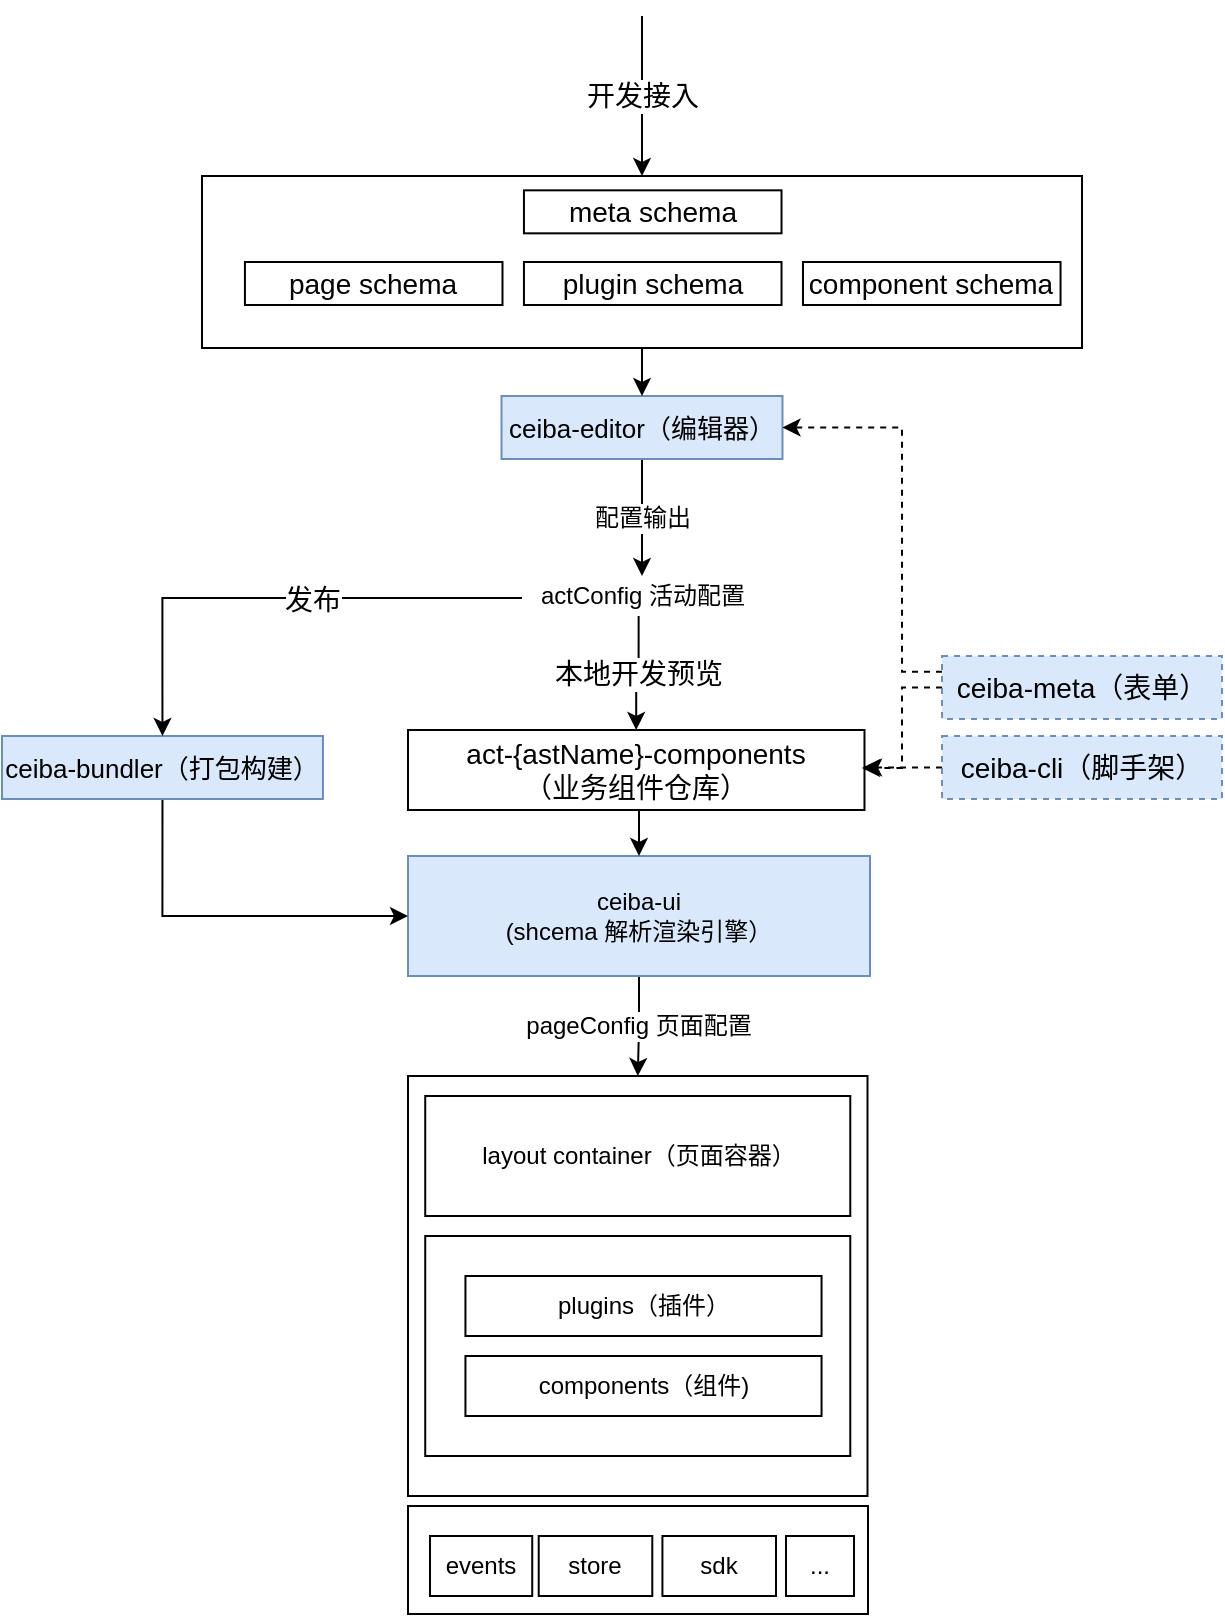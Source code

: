 <mxfile version="17.1.3" type="github">
  <diagram id="z3hTARYgiJ6AeHTWH3oq" name="Page-1">
    <mxGraphModel dx="942" dy="1783" grid="1" gridSize="10" guides="1" tooltips="1" connect="1" arrows="1" fold="1" page="1" pageScale="1" pageWidth="827" pageHeight="1169" math="0" shadow="0">
      <root>
        <mxCell id="0" />
        <mxCell id="1" parent="0" />
        <mxCell id="8SWkOzDCQGqLv8w6gFwN-64" value="" style="rounded=0;whiteSpace=wrap;html=1;fontSize=14;" vertex="1" parent="1">
          <mxGeometry x="273" y="555" width="230" height="54" as="geometry" />
        </mxCell>
        <mxCell id="8SWkOzDCQGqLv8w6gFwN-65" value="pageConfig 页面配置" style="edgeStyle=orthogonalEdgeStyle;rounded=0;orthogonalLoop=1;jettySize=auto;html=1;exitX=0.5;exitY=1;exitDx=0;exitDy=0;fontSize=12;" edge="1" parent="1" source="8SWkOzDCQGqLv8w6gFwN-1" target="8SWkOzDCQGqLv8w6gFwN-4">
          <mxGeometry relative="1" as="geometry" />
        </mxCell>
        <mxCell id="8SWkOzDCQGqLv8w6gFwN-1" value="ceiba-ui&lt;br&gt;(shcema 解析渲染引擎）" style="rounded=0;whiteSpace=wrap;html=1;fillColor=#dae8fc;strokeColor=#6c8ebf;" vertex="1" parent="1">
          <mxGeometry x="273" y="230" width="231" height="60" as="geometry" />
        </mxCell>
        <mxCell id="8SWkOzDCQGqLv8w6gFwN-31" value="" style="group" vertex="1" connectable="0" parent="1">
          <mxGeometry x="150" y="-90" width="480" height="231.5" as="geometry" />
        </mxCell>
        <mxCell id="8SWkOzDCQGqLv8w6gFwN-67" value="配置输出" style="edgeStyle=orthogonalEdgeStyle;rounded=0;orthogonalLoop=1;jettySize=auto;html=1;exitX=0.5;exitY=1;exitDx=0;exitDy=0;entryX=0.5;entryY=0;entryDx=0;entryDy=0;fontSize=12;" edge="1" parent="8SWkOzDCQGqLv8w6gFwN-31" source="8SWkOzDCQGqLv8w6gFwN-20">
          <mxGeometry relative="1" as="geometry">
            <mxPoint x="240" y="180" as="targetPoint" />
          </mxGeometry>
        </mxCell>
        <mxCell id="8SWkOzDCQGqLv8w6gFwN-20" value="ceiba-editor（编辑器）" style="rounded=0;whiteSpace=wrap;html=1;fontSize=13;fillColor=#dae8fc;strokeColor=#6c8ebf;" vertex="1" parent="8SWkOzDCQGqLv8w6gFwN-31">
          <mxGeometry x="169.756" y="90" width="140.488" height="31.5" as="geometry" />
        </mxCell>
        <mxCell id="8SWkOzDCQGqLv8w6gFwN-36" value="开发接入" style="endArrow=classic;html=1;rounded=0;fontSize=14;entryX=0.5;entryY=0;entryDx=0;entryDy=0;" edge="1" parent="1" target="8SWkOzDCQGqLv8w6gFwN-29">
          <mxGeometry width="50" height="50" relative="1" as="geometry">
            <mxPoint x="390" y="-190" as="sourcePoint" />
            <mxPoint x="410" y="-270" as="targetPoint" />
            <mxPoint as="offset" />
          </mxGeometry>
        </mxCell>
        <mxCell id="8SWkOzDCQGqLv8w6gFwN-51" style="edgeStyle=orthogonalEdgeStyle;rounded=0;orthogonalLoop=1;jettySize=auto;html=1;exitX=0.5;exitY=1;exitDx=0;exitDy=0;entryX=0.5;entryY=0;entryDx=0;entryDy=0;fontSize=14;" edge="1" parent="1" source="8SWkOzDCQGqLv8w6gFwN-39" target="8SWkOzDCQGqLv8w6gFwN-1">
          <mxGeometry relative="1" as="geometry" />
        </mxCell>
        <mxCell id="8SWkOzDCQGqLv8w6gFwN-39" value="act-{astName}-components&lt;br&gt;（业务组件仓库）" style="rounded=0;whiteSpace=wrap;html=1;fontSize=14;" vertex="1" parent="1">
          <mxGeometry x="273" y="167" width="228.24" height="40" as="geometry" />
        </mxCell>
        <mxCell id="8SWkOzDCQGqLv8w6gFwN-53" style="edgeStyle=orthogonalEdgeStyle;rounded=0;orthogonalLoop=1;jettySize=auto;html=1;exitX=0.5;exitY=1;exitDx=0;exitDy=0;entryX=0;entryY=0.5;entryDx=0;entryDy=0;fontSize=14;" edge="1" parent="1" source="8SWkOzDCQGqLv8w6gFwN-40" target="8SWkOzDCQGqLv8w6gFwN-1">
          <mxGeometry relative="1" as="geometry" />
        </mxCell>
        <mxCell id="8SWkOzDCQGqLv8w6gFwN-40" value="ceiba-bundler（打包构建）" style="rounded=0;whiteSpace=wrap;html=1;fontSize=13;fillColor=#dae8fc;strokeColor=#6c8ebf;" vertex="1" parent="1">
          <mxGeometry x="70" y="170" width="160.48" height="31.5" as="geometry" />
        </mxCell>
        <mxCell id="8SWkOzDCQGqLv8w6gFwN-45" value="本地开发预览" style="edgeStyle=orthogonalEdgeStyle;rounded=0;orthogonalLoop=1;jettySize=auto;html=1;exitX=0.486;exitY=1;exitDx=0;exitDy=0;fontSize=14;exitPerimeter=0;" edge="1" parent="1" source="8SWkOzDCQGqLv8w6gFwN-68" target="8SWkOzDCQGqLv8w6gFwN-39">
          <mxGeometry x="0.002" relative="1" as="geometry">
            <mxPoint x="390" y="120" as="sourcePoint" />
            <mxPoint as="offset" />
          </mxGeometry>
        </mxCell>
        <mxCell id="8SWkOzDCQGqLv8w6gFwN-46" style="edgeStyle=orthogonalEdgeStyle;rounded=0;orthogonalLoop=1;jettySize=auto;html=1;fontSize=14;entryX=0.5;entryY=0;entryDx=0;entryDy=0;exitX=0;exitY=0.55;exitDx=0;exitDy=0;exitPerimeter=0;" edge="1" parent="1" source="8SWkOzDCQGqLv8w6gFwN-68" target="8SWkOzDCQGqLv8w6gFwN-40">
          <mxGeometry relative="1" as="geometry">
            <mxPoint x="345" y="105" as="sourcePoint" />
            <mxPoint x="651.3" y="170" as="targetPoint" />
          </mxGeometry>
        </mxCell>
        <mxCell id="8SWkOzDCQGqLv8w6gFwN-47" value="发布" style="edgeLabel;html=1;align=center;verticalAlign=middle;resizable=0;points=[];fontSize=14;" vertex="1" connectable="0" parent="8SWkOzDCQGqLv8w6gFwN-46">
          <mxGeometry x="-0.15" y="1" relative="1" as="geometry">
            <mxPoint as="offset" />
          </mxGeometry>
        </mxCell>
        <mxCell id="8SWkOzDCQGqLv8w6gFwN-54" value="" style="group" vertex="1" connectable="0" parent="1">
          <mxGeometry x="273" y="340" width="229.75" height="210" as="geometry" />
        </mxCell>
        <mxCell id="8SWkOzDCQGqLv8w6gFwN-4" value="" style="rounded=0;whiteSpace=wrap;html=1;" vertex="1" parent="8SWkOzDCQGqLv8w6gFwN-54">
          <mxGeometry width="229.75" height="210" as="geometry" />
        </mxCell>
        <mxCell id="8SWkOzDCQGqLv8w6gFwN-5" value="layout container（页面容器）" style="rounded=0;whiteSpace=wrap;html=1;" vertex="1" parent="8SWkOzDCQGqLv8w6gFwN-54">
          <mxGeometry x="8.616" y="10" width="212.519" height="60" as="geometry" />
        </mxCell>
        <mxCell id="8SWkOzDCQGqLv8w6gFwN-6" value="" style="rounded=0;whiteSpace=wrap;html=1;" vertex="1" parent="8SWkOzDCQGqLv8w6gFwN-54">
          <mxGeometry x="8.616" y="80" width="212.519" height="110" as="geometry" />
        </mxCell>
        <mxCell id="8SWkOzDCQGqLv8w6gFwN-8" value="plugins（插件）" style="rounded=0;whiteSpace=wrap;html=1;" vertex="1" parent="8SWkOzDCQGqLv8w6gFwN-54">
          <mxGeometry x="28.719" y="100" width="178.056" height="30" as="geometry" />
        </mxCell>
        <mxCell id="8SWkOzDCQGqLv8w6gFwN-13" value="components（组件)" style="rounded=0;whiteSpace=wrap;html=1;" vertex="1" parent="8SWkOzDCQGqLv8w6gFwN-54">
          <mxGeometry x="28.719" y="140" width="178.056" height="30" as="geometry" />
        </mxCell>
        <mxCell id="8SWkOzDCQGqLv8w6gFwN-56" value="" style="group" vertex="1" connectable="0" parent="1">
          <mxGeometry x="284" y="570" width="173" height="30" as="geometry" />
        </mxCell>
        <mxCell id="8SWkOzDCQGqLv8w6gFwN-14" value="events" style="rounded=0;whiteSpace=wrap;html=1;" vertex="1" parent="8SWkOzDCQGqLv8w6gFwN-56">
          <mxGeometry width="51.111" height="30" as="geometry" />
        </mxCell>
        <mxCell id="8SWkOzDCQGqLv8w6gFwN-16" value="store" style="rounded=0;whiteSpace=wrap;html=1;" vertex="1" parent="8SWkOzDCQGqLv8w6gFwN-56">
          <mxGeometry x="54.357" width="56.79" height="30" as="geometry" />
        </mxCell>
        <mxCell id="8SWkOzDCQGqLv8w6gFwN-55" value="sdk" style="rounded=0;whiteSpace=wrap;html=1;" vertex="1" parent="8SWkOzDCQGqLv8w6gFwN-56">
          <mxGeometry x="116.21" width="56.79" height="30" as="geometry" />
        </mxCell>
        <mxCell id="8SWkOzDCQGqLv8w6gFwN-57" value="..." style="rounded=0;whiteSpace=wrap;html=1;" vertex="1" parent="1">
          <mxGeometry x="462" y="570" width="34" height="30" as="geometry" />
        </mxCell>
        <mxCell id="8SWkOzDCQGqLv8w6gFwN-68" value="actConfig 活动配置" style="text;html=1;align=center;verticalAlign=middle;resizable=0;points=[];autosize=1;strokeColor=none;fillColor=none;fontSize=12;" vertex="1" parent="1">
          <mxGeometry x="330" y="90" width="120" height="20" as="geometry" />
        </mxCell>
        <mxCell id="8SWkOzDCQGqLv8w6gFwN-71" style="edgeStyle=orthogonalEdgeStyle;rounded=0;orthogonalLoop=1;jettySize=auto;html=1;exitX=0;exitY=0.5;exitDx=0;exitDy=0;fontSize=12;dashed=1;" edge="1" parent="1" source="8SWkOzDCQGqLv8w6gFwN-69">
          <mxGeometry relative="1" as="geometry">
            <mxPoint x="501" y="186" as="targetPoint" />
          </mxGeometry>
        </mxCell>
        <mxCell id="8SWkOzDCQGqLv8w6gFwN-69" value="ceiba-cli（脚手架）" style="rounded=0;whiteSpace=wrap;html=1;fontSize=14;fillColor=#dae8fc;strokeColor=#6c8ebf;dashed=1;" vertex="1" parent="1">
          <mxGeometry x="540" y="170" width="140" height="31.5" as="geometry" />
        </mxCell>
        <mxCell id="8SWkOzDCQGqLv8w6gFwN-72" style="edgeStyle=orthogonalEdgeStyle;rounded=0;orthogonalLoop=1;jettySize=auto;html=1;exitX=0;exitY=0.5;exitDx=0;exitDy=0;fontSize=12;dashed=1;" edge="1" parent="1" source="8SWkOzDCQGqLv8w6gFwN-70">
          <mxGeometry relative="1" as="geometry">
            <mxPoint x="500" y="186" as="targetPoint" />
            <Array as="points">
              <mxPoint x="520" y="146" />
              <mxPoint x="520" y="186" />
            </Array>
          </mxGeometry>
        </mxCell>
        <mxCell id="8SWkOzDCQGqLv8w6gFwN-73" style="edgeStyle=orthogonalEdgeStyle;rounded=0;orthogonalLoop=1;jettySize=auto;html=1;exitX=0;exitY=0.25;exitDx=0;exitDy=0;entryX=1;entryY=0.5;entryDx=0;entryDy=0;fontSize=12;dashed=1;" edge="1" parent="1" source="8SWkOzDCQGqLv8w6gFwN-70" target="8SWkOzDCQGqLv8w6gFwN-20">
          <mxGeometry relative="1" as="geometry">
            <Array as="points">
              <mxPoint x="520" y="138" />
              <mxPoint x="520" y="16" />
            </Array>
          </mxGeometry>
        </mxCell>
        <mxCell id="8SWkOzDCQGqLv8w6gFwN-70" value="ceiba-meta（表单）" style="rounded=0;whiteSpace=wrap;html=1;fontSize=14;fillColor=#dae8fc;strokeColor=#6c8ebf;dashed=1;" vertex="1" parent="1">
          <mxGeometry x="540" y="130" width="140" height="31.5" as="geometry" />
        </mxCell>
        <mxCell id="8SWkOzDCQGqLv8w6gFwN-74" value="" style="group" vertex="1" connectable="0" parent="1">
          <mxGeometry x="170" y="-110" width="440" height="86" as="geometry" />
        </mxCell>
        <mxCell id="8SWkOzDCQGqLv8w6gFwN-29" value="" style="rounded=0;whiteSpace=wrap;html=1;fontSize=14;" vertex="1" parent="8SWkOzDCQGqLv8w6gFwN-74">
          <mxGeometry width="440" height="86" as="geometry" />
        </mxCell>
        <mxCell id="8SWkOzDCQGqLv8w6gFwN-18" value="page schema" style="rounded=0;whiteSpace=wrap;html=1;fontSize=14;" vertex="1" parent="8SWkOzDCQGqLv8w6gFwN-74">
          <mxGeometry x="21.463" y="43" width="128.78" height="21.5" as="geometry" />
        </mxCell>
        <mxCell id="8SWkOzDCQGqLv8w6gFwN-21" value="plugin schema" style="rounded=0;whiteSpace=wrap;html=1;fontSize=14;" vertex="1" parent="8SWkOzDCQGqLv8w6gFwN-74">
          <mxGeometry x="160.976" y="43" width="128.78" height="21.5" as="geometry" />
        </mxCell>
        <mxCell id="8SWkOzDCQGqLv8w6gFwN-22" value="component schema" style="rounded=0;whiteSpace=wrap;html=1;fontSize=14;" vertex="1" parent="8SWkOzDCQGqLv8w6gFwN-74">
          <mxGeometry x="300.488" y="43" width="128.78" height="21.5" as="geometry" />
        </mxCell>
        <mxCell id="8SWkOzDCQGqLv8w6gFwN-25" value="meta schema" style="rounded=0;whiteSpace=wrap;html=1;fontSize=14;" vertex="1" parent="8SWkOzDCQGqLv8w6gFwN-74">
          <mxGeometry x="160.976" y="7.167" width="128.78" height="21.5" as="geometry" />
        </mxCell>
        <mxCell id="8SWkOzDCQGqLv8w6gFwN-30" value="" style="edgeStyle=orthogonalEdgeStyle;rounded=0;orthogonalLoop=1;jettySize=auto;html=1;exitX=0.5;exitY=1;exitDx=0;exitDy=0;entryX=0.5;entryY=0;entryDx=0;entryDy=0;fontSize=14;" edge="1" parent="1" source="8SWkOzDCQGqLv8w6gFwN-29" target="8SWkOzDCQGqLv8w6gFwN-20">
          <mxGeometry relative="1" as="geometry" />
        </mxCell>
      </root>
    </mxGraphModel>
  </diagram>
</mxfile>
